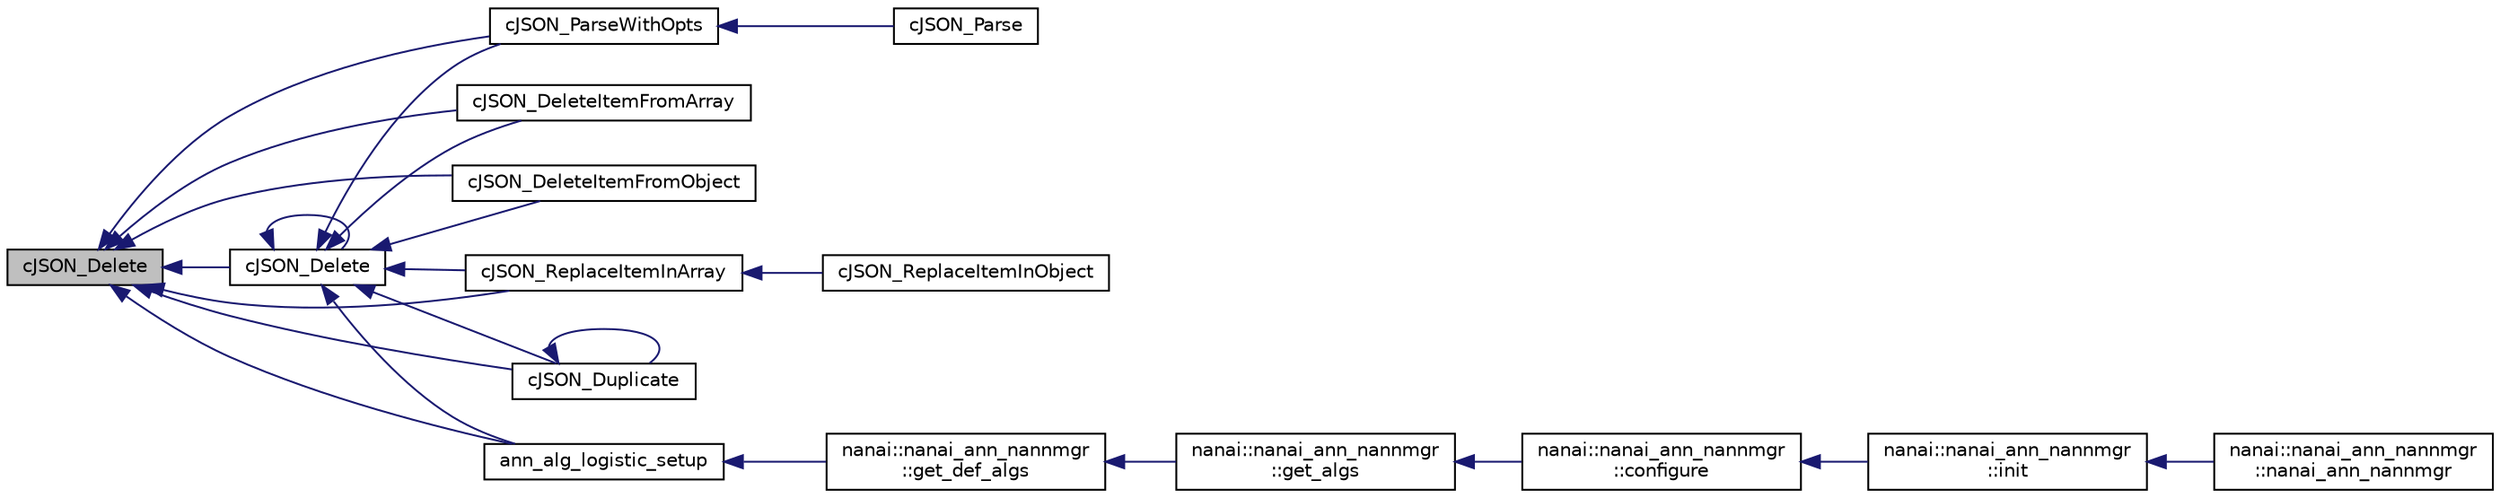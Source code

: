 digraph "cJSON_Delete"
{
  edge [fontname="Helvetica",fontsize="10",labelfontname="Helvetica",labelfontsize="10"];
  node [fontname="Helvetica",fontsize="10",shape=record];
  rankdir="LR";
  Node1 [label="cJSON_Delete",height=0.2,width=0.4,color="black", fillcolor="grey75", style="filled", fontcolor="black"];
  Node1 -> Node2 [dir="back",color="midnightblue",fontsize="10",style="solid"];
  Node2 [label="cJSON_Delete",height=0.2,width=0.4,color="black", fillcolor="white", style="filled",URL="$c_j_s_o_n_8h.html#ab18060251de70a2b55a18dec694f8f8a"];
  Node2 -> Node2 [dir="back",color="midnightblue",fontsize="10",style="solid"];
  Node2 -> Node3 [dir="back",color="midnightblue",fontsize="10",style="solid"];
  Node3 [label="cJSON_ParseWithOpts",height=0.2,width=0.4,color="black", fillcolor="white", style="filled",URL="$c_j_s_o_n_8h.html#a9c63df4d9350bee4bd1726f8f23ad536"];
  Node3 -> Node4 [dir="back",color="midnightblue",fontsize="10",style="solid"];
  Node4 [label="cJSON_Parse",height=0.2,width=0.4,color="black", fillcolor="white", style="filled",URL="$c_j_s_o_n_8h.html#ad3df5f943457d4befebe4109d48e4a50"];
  Node2 -> Node5 [dir="back",color="midnightblue",fontsize="10",style="solid"];
  Node5 [label="cJSON_DeleteItemFromArray",height=0.2,width=0.4,color="black", fillcolor="white", style="filled",URL="$c_j_s_o_n_8h.html#a2b08ee3d172cb94e9abea1e4031a366f"];
  Node2 -> Node6 [dir="back",color="midnightblue",fontsize="10",style="solid"];
  Node6 [label="cJSON_DeleteItemFromObject",height=0.2,width=0.4,color="black", fillcolor="white", style="filled",URL="$c_j_s_o_n_8h.html#a148a56617a2a97921d9b9dfbe5dc85bf"];
  Node2 -> Node7 [dir="back",color="midnightblue",fontsize="10",style="solid"];
  Node7 [label="cJSON_ReplaceItemInArray",height=0.2,width=0.4,color="black", fillcolor="white", style="filled",URL="$c_j_s_o_n_8h.html#a567d357a7a0c3c0c9c896d98aae3dcec"];
  Node7 -> Node8 [dir="back",color="midnightblue",fontsize="10",style="solid"];
  Node8 [label="cJSON_ReplaceItemInObject",height=0.2,width=0.4,color="black", fillcolor="white", style="filled",URL="$c_j_s_o_n_8h.html#a31202ffebc9e4f86c3db12f9793b6800"];
  Node2 -> Node9 [dir="back",color="midnightblue",fontsize="10",style="solid"];
  Node9 [label="cJSON_Duplicate",height=0.2,width=0.4,color="black", fillcolor="white", style="filled",URL="$c_j_s_o_n_8h.html#a9acb1410be711f33d7c6d39f916b2d35"];
  Node9 -> Node9 [dir="back",color="midnightblue",fontsize="10",style="solid"];
  Node2 -> Node10 [dir="back",color="midnightblue",fontsize="10",style="solid"];
  Node10 [label="ann_alg_logistic_setup",height=0.2,width=0.4,color="black", fillcolor="white", style="filled",URL="$nanai__ann__alg__logistic_8cc.html#ad91d250f591564487951f4bcf9ced372"];
  Node10 -> Node11 [dir="back",color="midnightblue",fontsize="10",style="solid"];
  Node11 [label="nanai::nanai_ann_nannmgr\l::get_def_algs",height=0.2,width=0.4,color="black", fillcolor="white", style="filled",URL="$classnanai_1_1nanai__ann__nannmgr.html#a2041f91a11e801557c4e2a310fae4355"];
  Node11 -> Node12 [dir="back",color="midnightblue",fontsize="10",style="solid"];
  Node12 [label="nanai::nanai_ann_nannmgr\l::get_algs",height=0.2,width=0.4,color="black", fillcolor="white", style="filled",URL="$classnanai_1_1nanai__ann__nannmgr.html#af20462056d6628462b18b865197083a5"];
  Node12 -> Node13 [dir="back",color="midnightblue",fontsize="10",style="solid"];
  Node13 [label="nanai::nanai_ann_nannmgr\l::configure",height=0.2,width=0.4,color="black", fillcolor="white", style="filled",URL="$classnanai_1_1nanai__ann__nannmgr.html#a4097cd6c0d8c9fbd38df08d4474162d7"];
  Node13 -> Node14 [dir="back",color="midnightblue",fontsize="10",style="solid"];
  Node14 [label="nanai::nanai_ann_nannmgr\l::init",height=0.2,width=0.4,color="black", fillcolor="white", style="filled",URL="$classnanai_1_1nanai__ann__nannmgr.html#ae4bd257f8c13617deb792e90f72574ea"];
  Node14 -> Node15 [dir="back",color="midnightblue",fontsize="10",style="solid"];
  Node15 [label="nanai::nanai_ann_nannmgr\l::nanai_ann_nannmgr",height=0.2,width=0.4,color="black", fillcolor="white", style="filled",URL="$classnanai_1_1nanai__ann__nannmgr.html#ac0ab089eae09f4d317218fcad3cfe804"];
  Node1 -> Node3 [dir="back",color="midnightblue",fontsize="10",style="solid"];
  Node1 -> Node5 [dir="back",color="midnightblue",fontsize="10",style="solid"];
  Node1 -> Node6 [dir="back",color="midnightblue",fontsize="10",style="solid"];
  Node1 -> Node7 [dir="back",color="midnightblue",fontsize="10",style="solid"];
  Node1 -> Node9 [dir="back",color="midnightblue",fontsize="10",style="solid"];
  Node1 -> Node10 [dir="back",color="midnightblue",fontsize="10",style="solid"];
}
